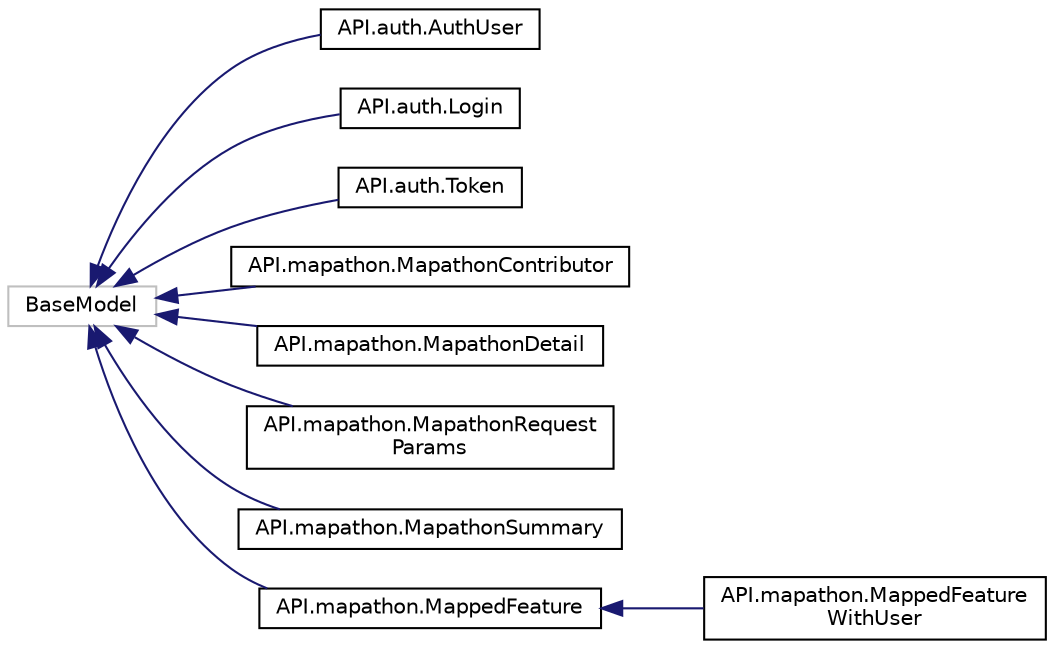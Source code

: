 digraph "Graphical Class Hierarchy"
{
 // LATEX_PDF_SIZE
  edge [fontname="Helvetica",fontsize="10",labelfontname="Helvetica",labelfontsize="10"];
  node [fontname="Helvetica",fontsize="10",shape=record];
  rankdir="LR";
  Node19 [label="BaseModel",height=0.2,width=0.4,color="grey75", fillcolor="white", style="filled",tooltip=" "];
  Node19 -> Node0 [dir="back",color="midnightblue",fontsize="10",style="solid",fontname="Helvetica"];
  Node0 [label="API.auth.AuthUser",height=0.2,width=0.4,color="black", fillcolor="white", style="filled",URL="$classAPI_1_1auth_1_1AuthUser.html",tooltip=" "];
  Node19 -> Node21 [dir="back",color="midnightblue",fontsize="10",style="solid",fontname="Helvetica"];
  Node21 [label="API.auth.Login",height=0.2,width=0.4,color="black", fillcolor="white", style="filled",URL="$classAPI_1_1auth_1_1Login.html",tooltip=" "];
  Node19 -> Node22 [dir="back",color="midnightblue",fontsize="10",style="solid",fontname="Helvetica"];
  Node22 [label="API.auth.Token",height=0.2,width=0.4,color="black", fillcolor="white", style="filled",URL="$classAPI_1_1auth_1_1Token.html",tooltip=" "];
  Node19 -> Node23 [dir="back",color="midnightblue",fontsize="10",style="solid",fontname="Helvetica"];
  Node23 [label="API.mapathon.MapathonContributor",height=0.2,width=0.4,color="black", fillcolor="white", style="filled",URL="$classAPI_1_1mapathon_1_1MapathonContributor.html",tooltip=" "];
  Node19 -> Node24 [dir="back",color="midnightblue",fontsize="10",style="solid",fontname="Helvetica"];
  Node24 [label="API.mapathon.MapathonDetail",height=0.2,width=0.4,color="black", fillcolor="white", style="filled",URL="$classAPI_1_1mapathon_1_1MapathonDetail.html",tooltip=" "];
  Node19 -> Node25 [dir="back",color="midnightblue",fontsize="10",style="solid",fontname="Helvetica"];
  Node25 [label="API.mapathon.MapathonRequest\lParams",height=0.2,width=0.4,color="black", fillcolor="white", style="filled",URL="$classAPI_1_1mapathon_1_1MapathonRequestParams.html",tooltip=" "];
  Node19 -> Node26 [dir="back",color="midnightblue",fontsize="10",style="solid",fontname="Helvetica"];
  Node26 [label="API.mapathon.MapathonSummary",height=0.2,width=0.4,color="black", fillcolor="white", style="filled",URL="$classAPI_1_1mapathon_1_1MapathonSummary.html",tooltip=" "];
  Node19 -> Node27 [dir="back",color="midnightblue",fontsize="10",style="solid",fontname="Helvetica"];
  Node27 [label="API.mapathon.MappedFeature",height=0.2,width=0.4,color="black", fillcolor="white", style="filled",URL="$classAPI_1_1mapathon_1_1MappedFeature.html",tooltip=" "];
  Node27 -> Node28 [dir="back",color="midnightblue",fontsize="10",style="solid",fontname="Helvetica"];
  Node28 [label="API.mapathon.MappedFeature\lWithUser",height=0.2,width=0.4,color="black", fillcolor="white", style="filled",URL="$classAPI_1_1mapathon_1_1MappedFeatureWithUser.html",tooltip=" "];
}
